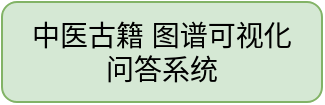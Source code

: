 <mxfile version="22.1.0" type="github">
  <diagram name="第 1 页" id="SbZrTEjl_0MuJqhwucL7">
    <mxGraphModel dx="984" dy="569" grid="1" gridSize="10" guides="1" tooltips="1" connect="1" arrows="1" fold="1" page="1" pageScale="1" pageWidth="827" pageHeight="1169" math="0" shadow="0">
      <root>
        <mxCell id="0" />
        <mxCell id="1" parent="0" />
        <mxCell id="jxH17CvIlcSkyn5fjWRM-1" value="中医古籍 图谱可视化&lt;br style=&quot;font-size: 14px;&quot;&gt;问答系统" style="rounded=1;whiteSpace=wrap;html=1;fillColor=#d5e8d4;strokeColor=#82b366;fontSize=14;" vertex="1" parent="1">
          <mxGeometry x="80" y="200" width="160" height="50" as="geometry" />
        </mxCell>
      </root>
    </mxGraphModel>
  </diagram>
</mxfile>
